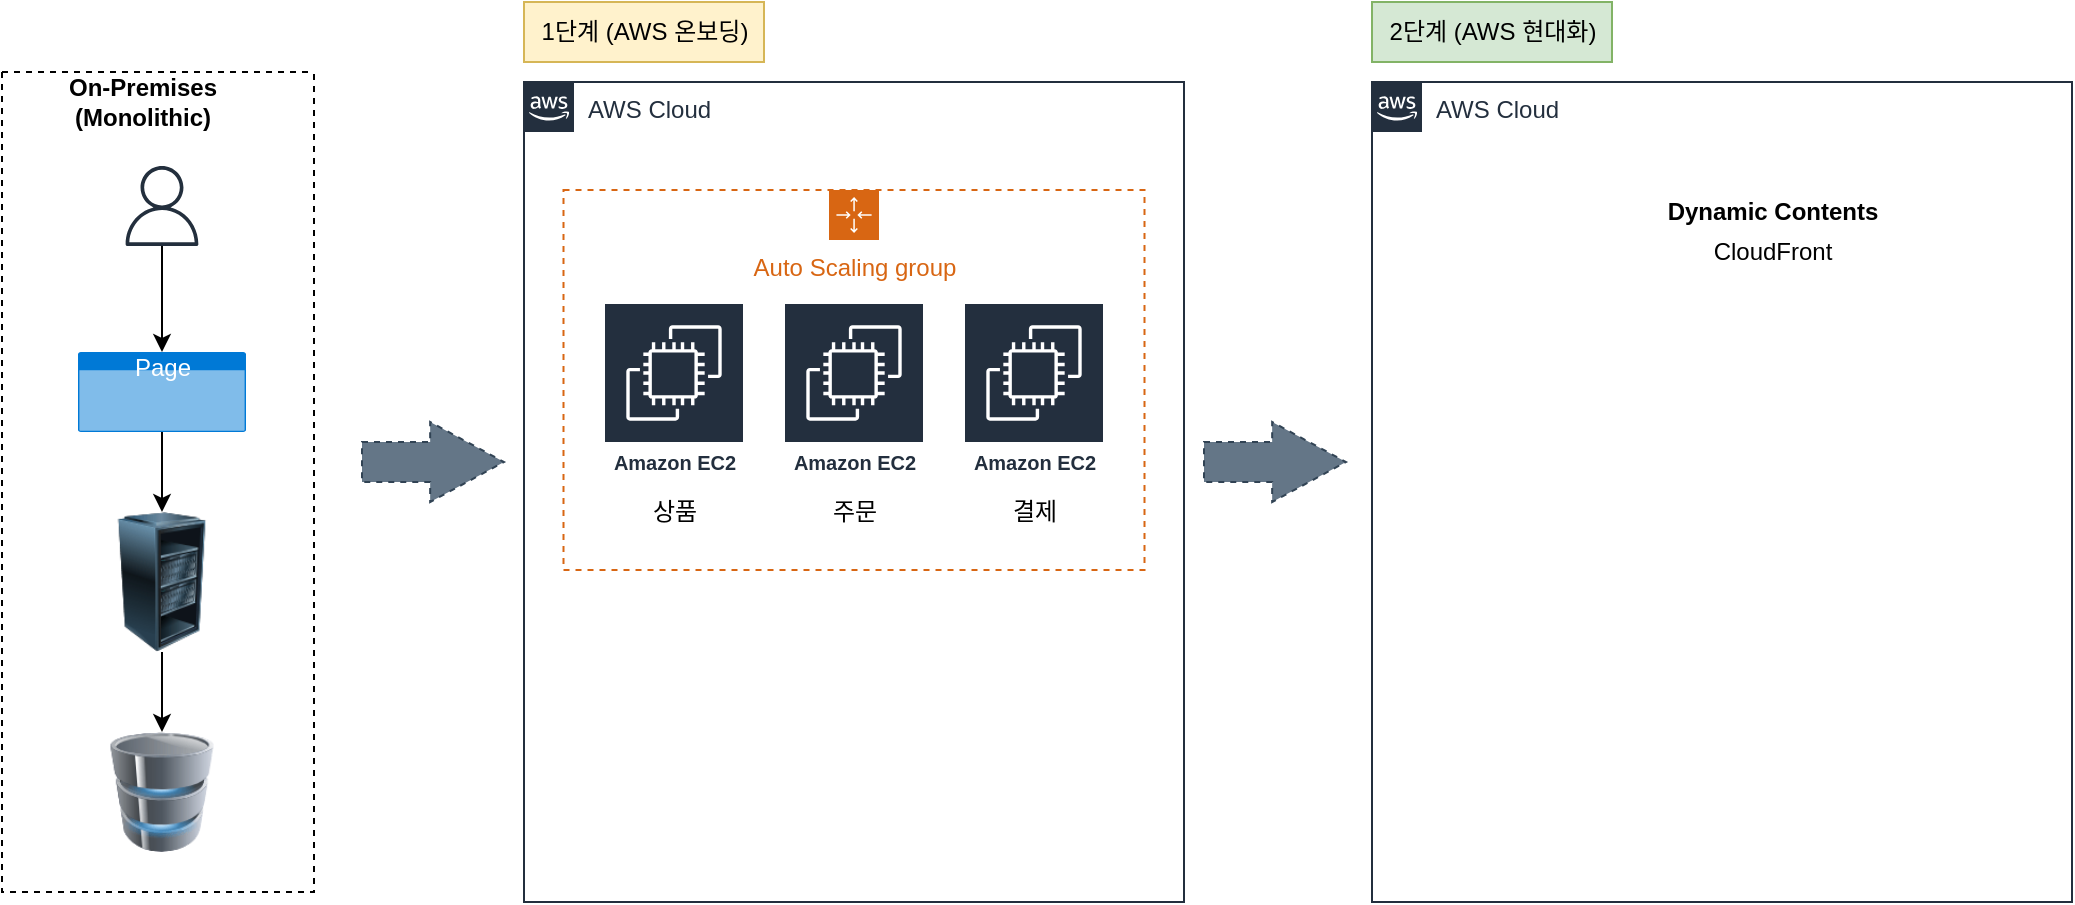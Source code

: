 <mxfile version="20.2.0" type="github">
  <diagram id="elm6IKrP-GeZ5sTSrlRr" name="페이지-1">
    <mxGraphModel dx="1666" dy="771" grid="1" gridSize="10" guides="1" tooltips="1" connect="1" arrows="1" fold="1" page="1" pageScale="1" pageWidth="1169" pageHeight="827" math="0" shadow="0">
      <root>
        <mxCell id="0" />
        <mxCell id="1" parent="0" />
        <mxCell id="l1yp-xL4ellvuI0x8rVa-1" value="" style="swimlane;startSize=0;dashed=1;" vertex="1" parent="1">
          <mxGeometry x="100" y="165" width="156" height="410" as="geometry">
            <mxRectangle x="90" y="170" width="50" height="40" as="alternateBounds" />
          </mxGeometry>
        </mxCell>
        <mxCell id="l1yp-xL4ellvuI0x8rVa-2" value="On-Premises&lt;br&gt;(Monolithic)" style="text;html=1;align=center;verticalAlign=middle;resizable=0;points=[];autosize=1;strokeColor=none;fillColor=none;fontStyle=1" vertex="1" parent="l1yp-xL4ellvuI0x8rVa-1">
          <mxGeometry x="20" y="-5" width="100" height="40" as="geometry" />
        </mxCell>
        <mxCell id="l1yp-xL4ellvuI0x8rVa-30" style="edgeStyle=orthogonalEdgeStyle;rounded=0;orthogonalLoop=1;jettySize=auto;html=1;entryX=0.5;entryY=0;entryDx=0;entryDy=0;" edge="1" parent="l1yp-xL4ellvuI0x8rVa-1" source="l1yp-xL4ellvuI0x8rVa-19" target="l1yp-xL4ellvuI0x8rVa-20">
          <mxGeometry relative="1" as="geometry" />
        </mxCell>
        <mxCell id="l1yp-xL4ellvuI0x8rVa-19" value="" style="image;html=1;image=img/lib/clip_art/computers/Server_Rack_Partial_128x128.png;dashed=1;" vertex="1" parent="l1yp-xL4ellvuI0x8rVa-1">
          <mxGeometry x="40" y="220" width="80" height="70" as="geometry" />
        </mxCell>
        <mxCell id="l1yp-xL4ellvuI0x8rVa-20" value="" style="image;html=1;image=img/lib/clip_art/computers/Database_128x128.png;dashed=1;" vertex="1" parent="l1yp-xL4ellvuI0x8rVa-1">
          <mxGeometry x="50" y="330" width="60" height="60" as="geometry" />
        </mxCell>
        <mxCell id="l1yp-xL4ellvuI0x8rVa-32" style="edgeStyle=orthogonalEdgeStyle;rounded=0;orthogonalLoop=1;jettySize=auto;html=1;" edge="1" parent="l1yp-xL4ellvuI0x8rVa-1" source="l1yp-xL4ellvuI0x8rVa-28" target="l1yp-xL4ellvuI0x8rVa-31">
          <mxGeometry relative="1" as="geometry" />
        </mxCell>
        <mxCell id="l1yp-xL4ellvuI0x8rVa-28" value="" style="sketch=0;outlineConnect=0;fontColor=#232F3E;gradientColor=none;fillColor=#232F3D;strokeColor=none;dashed=0;verticalLabelPosition=bottom;verticalAlign=top;align=center;html=1;fontSize=12;fontStyle=0;aspect=fixed;pointerEvents=1;shape=mxgraph.aws4.user;" vertex="1" parent="l1yp-xL4ellvuI0x8rVa-1">
          <mxGeometry x="60" y="47" width="40" height="40" as="geometry" />
        </mxCell>
        <mxCell id="l1yp-xL4ellvuI0x8rVa-33" style="edgeStyle=orthogonalEdgeStyle;rounded=0;orthogonalLoop=1;jettySize=auto;html=1;entryX=0.5;entryY=0;entryDx=0;entryDy=0;" edge="1" parent="l1yp-xL4ellvuI0x8rVa-1" source="l1yp-xL4ellvuI0x8rVa-31" target="l1yp-xL4ellvuI0x8rVa-19">
          <mxGeometry relative="1" as="geometry" />
        </mxCell>
        <mxCell id="l1yp-xL4ellvuI0x8rVa-31" value="Page" style="html=1;strokeColor=none;fillColor=#0079D6;labelPosition=center;verticalLabelPosition=middle;verticalAlign=top;align=center;fontSize=12;outlineConnect=0;spacingTop=-6;fontColor=#FFFFFF;sketch=0;shape=mxgraph.sitemap.page;dashed=1;" vertex="1" parent="l1yp-xL4ellvuI0x8rVa-1">
          <mxGeometry x="38" y="140" width="84" height="40" as="geometry" />
        </mxCell>
        <mxCell id="l1yp-xL4ellvuI0x8rVa-3" value="AWS Cloud" style="points=[[0,0],[0.25,0],[0.5,0],[0.75,0],[1,0],[1,0.25],[1,0.5],[1,0.75],[1,1],[0.75,1],[0.5,1],[0.25,1],[0,1],[0,0.75],[0,0.5],[0,0.25]];outlineConnect=0;gradientColor=none;html=1;whiteSpace=wrap;fontSize=12;fontStyle=0;shape=mxgraph.aws4.group;grIcon=mxgraph.aws4.group_aws_cloud_alt;strokeColor=#232F3E;fillColor=none;verticalAlign=top;align=left;spacingLeft=30;fontColor=#232F3E;dashed=0;labelBackgroundColor=#ffffff;container=1;pointerEvents=0;collapsible=0;recursiveResize=0;" vertex="1" parent="1">
          <mxGeometry x="785" y="170" width="350" height="410" as="geometry" />
        </mxCell>
        <mxCell id="l1yp-xL4ellvuI0x8rVa-22" value="CloudFront" style="text;html=1;align=center;verticalAlign=middle;resizable=0;points=[];autosize=1;strokeColor=none;fillColor=none;" vertex="1" parent="l1yp-xL4ellvuI0x8rVa-3">
          <mxGeometry x="160" y="70" width="80" height="30" as="geometry" />
        </mxCell>
        <mxCell id="l1yp-xL4ellvuI0x8rVa-24" value="Dynamic Contents" style="text;html=1;align=center;verticalAlign=middle;resizable=0;points=[];autosize=1;strokeColor=none;fillColor=none;fontStyle=1" vertex="1" parent="l1yp-xL4ellvuI0x8rVa-3">
          <mxGeometry x="135" y="50" width="130" height="30" as="geometry" />
        </mxCell>
        <mxCell id="l1yp-xL4ellvuI0x8rVa-21" value="AWS Cloud" style="points=[[0,0],[0.25,0],[0.5,0],[0.75,0],[1,0],[1,0.25],[1,0.5],[1,0.75],[1,1],[0.75,1],[0.5,1],[0.25,1],[0,1],[0,0.75],[0,0.5],[0,0.25]];outlineConnect=0;gradientColor=none;html=1;whiteSpace=wrap;fontSize=12;fontStyle=0;shape=mxgraph.aws4.group;grIcon=mxgraph.aws4.group_aws_cloud_alt;strokeColor=#232F3E;fillColor=none;verticalAlign=top;align=left;spacingLeft=30;fontColor=#232F3E;dashed=0;labelBackgroundColor=#ffffff;container=1;pointerEvents=0;collapsible=0;recursiveResize=0;" vertex="1" parent="1">
          <mxGeometry x="361" y="170" width="330" height="410" as="geometry" />
        </mxCell>
        <mxCell id="l1yp-xL4ellvuI0x8rVa-40" value="" style="group" vertex="1" connectable="0" parent="l1yp-xL4ellvuI0x8rVa-21">
          <mxGeometry x="39.5" y="110" width="71" height="120" as="geometry" />
        </mxCell>
        <mxCell id="l1yp-xL4ellvuI0x8rVa-37" value="Amazon EC2" style="sketch=0;outlineConnect=0;fontColor=#232F3E;gradientColor=none;strokeColor=#ffffff;fillColor=#232F3E;dashed=0;verticalLabelPosition=middle;verticalAlign=bottom;align=center;html=1;whiteSpace=wrap;fontSize=10;fontStyle=1;spacing=3;shape=mxgraph.aws4.productIcon;prIcon=mxgraph.aws4.ec2;" vertex="1" parent="l1yp-xL4ellvuI0x8rVa-40">
          <mxGeometry width="71" height="90" as="geometry" />
        </mxCell>
        <mxCell id="l1yp-xL4ellvuI0x8rVa-39" value="상품" style="text;html=1;align=center;verticalAlign=middle;resizable=0;points=[];autosize=1;strokeColor=none;fillColor=none;" vertex="1" parent="l1yp-xL4ellvuI0x8rVa-40">
          <mxGeometry x="15.5" y="90" width="40" height="30" as="geometry" />
        </mxCell>
        <mxCell id="l1yp-xL4ellvuI0x8rVa-41" value="" style="group" vertex="1" connectable="0" parent="l1yp-xL4ellvuI0x8rVa-21">
          <mxGeometry x="129.5" y="110" width="71" height="120" as="geometry" />
        </mxCell>
        <mxCell id="l1yp-xL4ellvuI0x8rVa-42" value="Amazon EC2" style="sketch=0;outlineConnect=0;fontColor=#232F3E;gradientColor=none;strokeColor=#ffffff;fillColor=#232F3E;dashed=0;verticalLabelPosition=middle;verticalAlign=bottom;align=center;html=1;whiteSpace=wrap;fontSize=10;fontStyle=1;spacing=3;shape=mxgraph.aws4.productIcon;prIcon=mxgraph.aws4.ec2;" vertex="1" parent="l1yp-xL4ellvuI0x8rVa-41">
          <mxGeometry width="71" height="90" as="geometry" />
        </mxCell>
        <mxCell id="l1yp-xL4ellvuI0x8rVa-43" value="주문" style="text;html=1;align=center;verticalAlign=middle;resizable=0;points=[];autosize=1;strokeColor=none;fillColor=none;" vertex="1" parent="l1yp-xL4ellvuI0x8rVa-41">
          <mxGeometry x="15.5" y="90" width="40" height="30" as="geometry" />
        </mxCell>
        <mxCell id="l1yp-xL4ellvuI0x8rVa-44" value="" style="group" vertex="1" connectable="0" parent="l1yp-xL4ellvuI0x8rVa-21">
          <mxGeometry x="219.5" y="110" width="71" height="120" as="geometry" />
        </mxCell>
        <mxCell id="l1yp-xL4ellvuI0x8rVa-45" value="Amazon EC2" style="sketch=0;outlineConnect=0;fontColor=#232F3E;gradientColor=none;strokeColor=#ffffff;fillColor=#232F3E;dashed=0;verticalLabelPosition=middle;verticalAlign=bottom;align=center;html=1;whiteSpace=wrap;fontSize=10;fontStyle=1;spacing=3;shape=mxgraph.aws4.productIcon;prIcon=mxgraph.aws4.ec2;" vertex="1" parent="l1yp-xL4ellvuI0x8rVa-44">
          <mxGeometry width="71" height="90" as="geometry" />
        </mxCell>
        <mxCell id="l1yp-xL4ellvuI0x8rVa-46" value="결제" style="text;html=1;align=center;verticalAlign=middle;resizable=0;points=[];autosize=1;strokeColor=none;fillColor=none;" vertex="1" parent="l1yp-xL4ellvuI0x8rVa-44">
          <mxGeometry x="15.5" y="90" width="40" height="30" as="geometry" />
        </mxCell>
        <mxCell id="l1yp-xL4ellvuI0x8rVa-49" value="Auto Scaling group" style="points=[[0,0],[0.25,0],[0.5,0],[0.75,0],[1,0],[1,0.25],[1,0.5],[1,0.75],[1,1],[0.75,1],[0.5,1],[0.25,1],[0,1],[0,0.75],[0,0.5],[0,0.25]];outlineConnect=0;gradientColor=none;html=1;whiteSpace=wrap;fontSize=12;fontStyle=0;container=1;pointerEvents=0;collapsible=0;recursiveResize=0;shape=mxgraph.aws4.groupCenter;grIcon=mxgraph.aws4.group_auto_scaling_group;grStroke=1;strokeColor=#D86613;fillColor=none;verticalAlign=top;align=center;fontColor=#D86613;dashed=1;spacingTop=25;" vertex="1" parent="l1yp-xL4ellvuI0x8rVa-21">
          <mxGeometry x="19.75" y="54" width="290.5" height="190" as="geometry" />
        </mxCell>
        <mxCell id="l1yp-xL4ellvuI0x8rVa-25" value="1단계 (AWS 온보딩)" style="text;html=1;align=center;verticalAlign=middle;resizable=0;points=[];autosize=1;strokeColor=#d6b656;fillColor=#fff2cc;" vertex="1" parent="1">
          <mxGeometry x="361" y="130" width="120" height="30" as="geometry" />
        </mxCell>
        <mxCell id="l1yp-xL4ellvuI0x8rVa-26" value="2단계 (AWS 현대화)" style="text;html=1;align=center;verticalAlign=middle;resizable=0;points=[];autosize=1;strokeColor=#82b366;fillColor=#d5e8d4;" vertex="1" parent="1">
          <mxGeometry x="785" y="130" width="120" height="30" as="geometry" />
        </mxCell>
        <mxCell id="l1yp-xL4ellvuI0x8rVa-35" value="" style="shape=singleArrow;direction=west;whiteSpace=wrap;html=1;dashed=1;rotation=-180;arrowWidth=0.5;arrowSize=0.52;fillColor=#647687;strokeColor=#314354;fontColor=#ffffff;" vertex="1" parent="1">
          <mxGeometry x="280" y="340" width="71" height="40" as="geometry" />
        </mxCell>
        <mxCell id="l1yp-xL4ellvuI0x8rVa-36" value="" style="shape=singleArrow;direction=west;whiteSpace=wrap;html=1;dashed=1;rotation=-180;arrowWidth=0.5;arrowSize=0.52;fillColor=#647687;strokeColor=#314354;fontColor=#ffffff;" vertex="1" parent="1">
          <mxGeometry x="701" y="340" width="71" height="40" as="geometry" />
        </mxCell>
      </root>
    </mxGraphModel>
  </diagram>
</mxfile>
